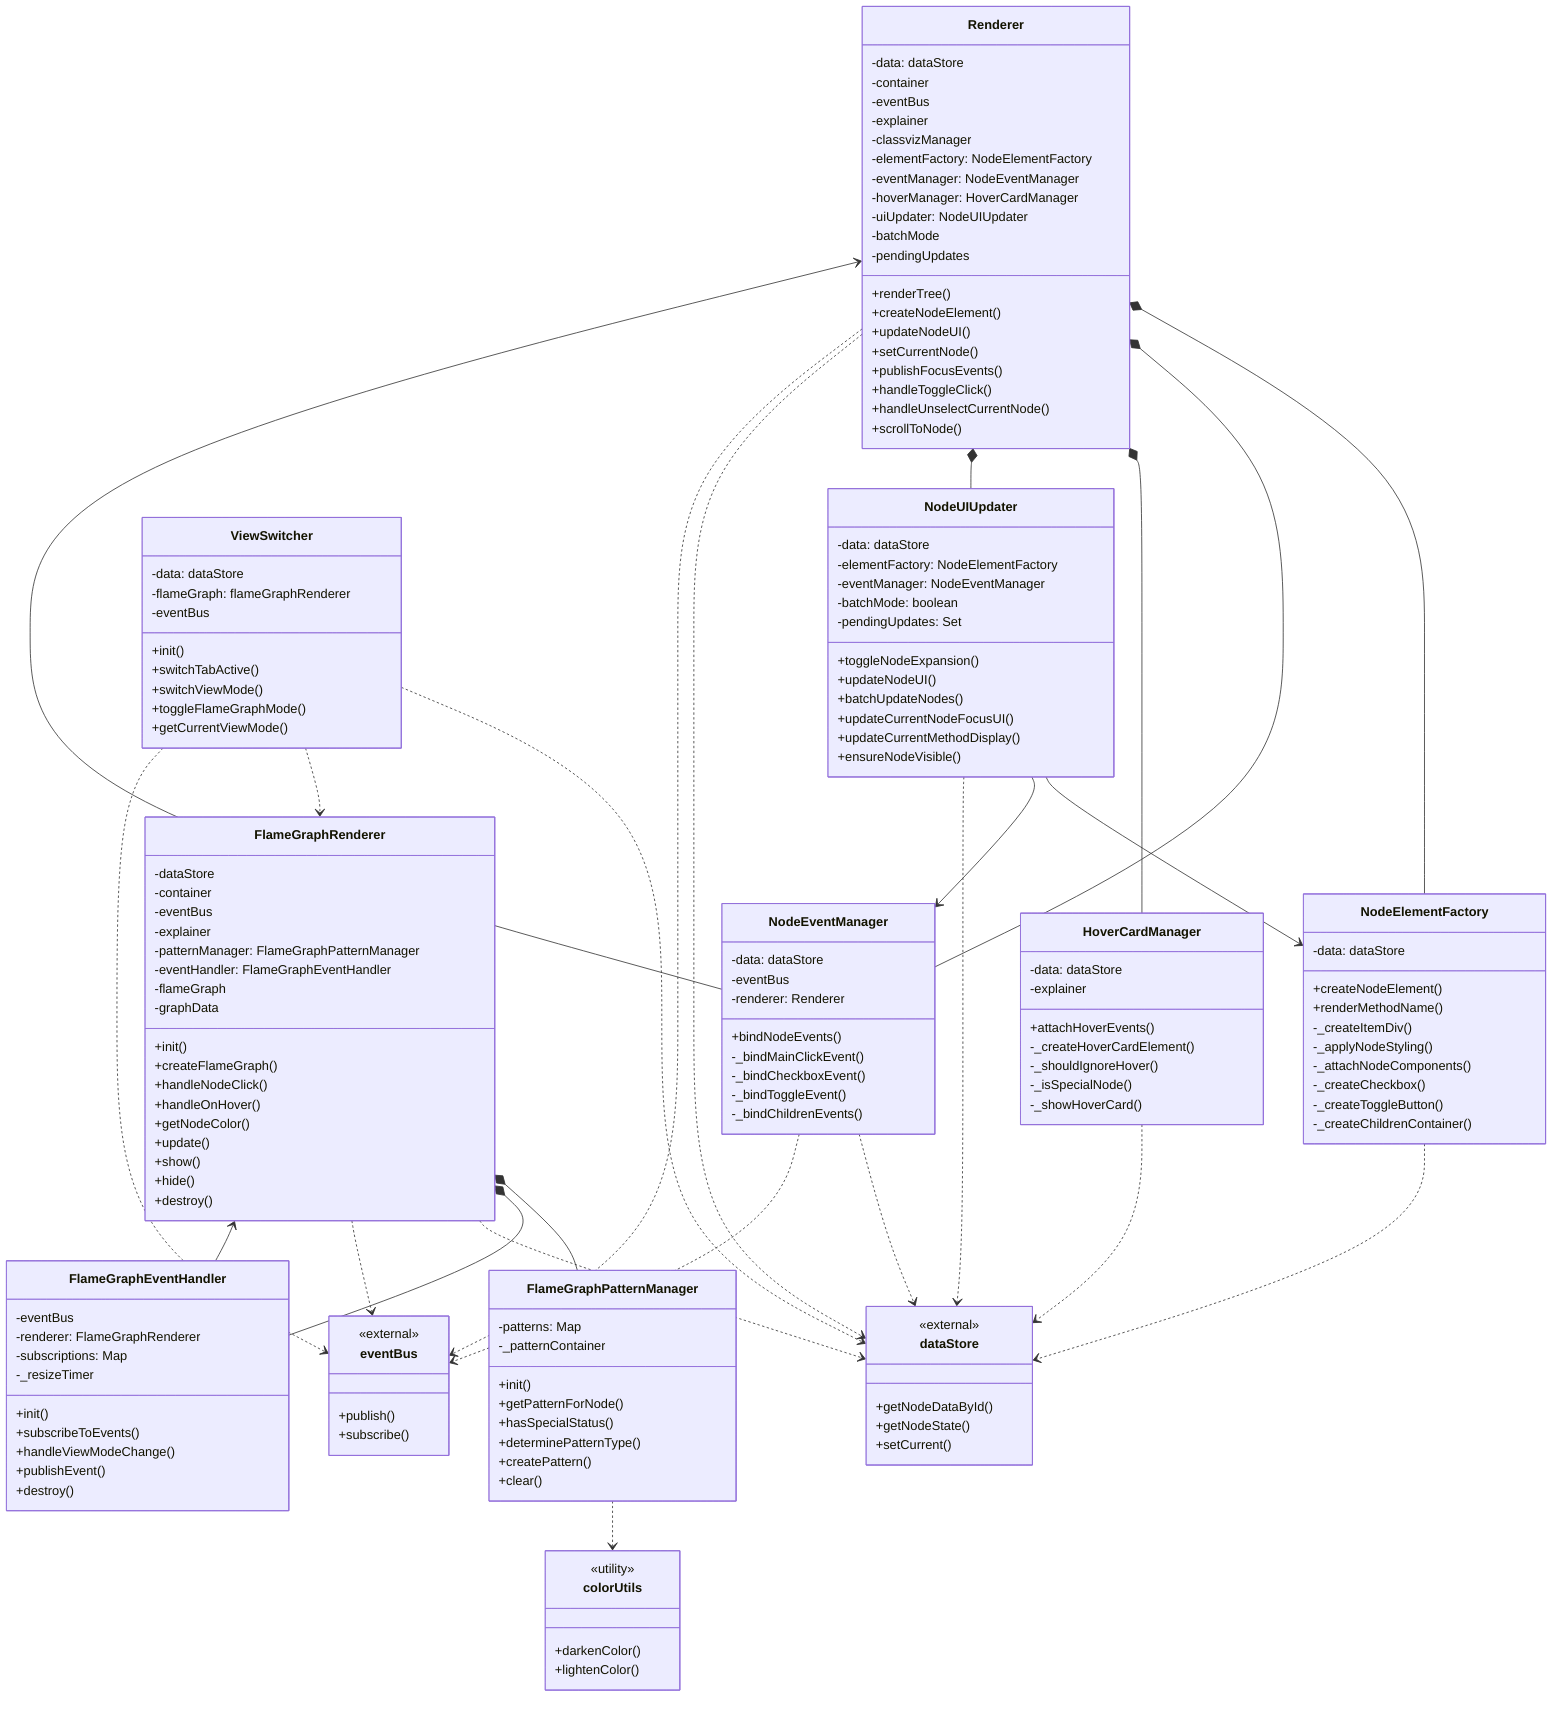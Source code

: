 classDiagram
    class FlameGraphRenderer {
        -dataStore
        -container
        -eventBus
        -explainer
        -patternManager: FlameGraphPatternManager
        -eventHandler: FlameGraphEventHandler
        -flameGraph
        -graphData
        +init()
        +createFlameGraph()
        +handleNodeClick()
        +handleOnHover()
        +getNodeColor()
        +update()
        +show()
        +hide()
        +destroy()
    }

    class FlameGraphPatternManager {
        -patterns: Map
        -_patternContainer
        +init()
        +getPatternForNode()
        +hasSpecialStatus()
        +determinePatternType()
        +createPattern()
        +clear()
    }

    class FlameGraphEventHandler {
        -eventBus
        -renderer: FlameGraphRenderer
        -subscriptions: Map
        -_resizeTimer
        +init()
        +subscribeToEvents()
        +handleViewModeChange()
        +publishEvent()
        +destroy()
    }

    class Renderer {
        -data: dataStore
        -container
        -eventBus
        -explainer
        -classvizManager
        -elementFactory: NodeElementFactory
        -eventManager: NodeEventManager
        -hoverManager: HoverCardManager
        -uiUpdater: NodeUIUpdater
        -batchMode
        -pendingUpdates
        +renderTree()
        +createNodeElement()
        +updateNodeUI()
        +setCurrentNode()
        +publishFocusEvents()
        +handleToggleClick()
        +handleUnselectCurrentNode()
        +scrollToNode()
    }

    class NodeElementFactory {
        -data: dataStore
        +createNodeElement()
        +renderMethodName()
        -_createItemDiv()
        -_applyNodeStyling()
        -_attachNodeComponents()
        -_createCheckbox()
        -_createToggleButton()
        -_createChildrenContainer()
    }

    class NodeEventManager {
        -data: dataStore
        -eventBus
        -renderer: Renderer
        +bindNodeEvents()
        -_bindMainClickEvent()
        -_bindCheckboxEvent()
        -_bindToggleEvent()
        -_bindChildrenEvents()
    }

    class NodeUIUpdater {
        -data: dataStore
        -elementFactory: NodeElementFactory
        -eventManager: NodeEventManager
        -batchMode: boolean
        -pendingUpdates: Set
        +toggleNodeExpansion()
        +updateNodeUI()
        +batchUpdateNodes()
        +updateCurrentNodeFocusUI()
        +updateCurrentMethodDisplay()
        +ensureNodeVisible()
    }

    class HoverCardManager {
        -data: dataStore
        -explainer
        +attachHoverEvents()
        -_createHoverCardElement()
        -_shouldIgnoreHover()
        -_isSpecialNode()
        -_showHoverCard()
    }

    class ViewSwitcher {
        -data: dataStore
        -flameGraph: flameGraphRenderer
        -eventBus
        +init()
        +switchTabActive()
        +switchViewMode()
        +toggleFlameGraphMode()
        +getCurrentViewMode()
    }

    class colorUtils {
        <<utility>>
        +darkenColor()
        +lightenColor()
    }

    class dataStore {
        <<external>>
        +getNodeDataById()
        +getNodeState()
        +setCurrent()
    }

    class eventBus {
        <<external>>
        +publish()
        +subscribe()
    }

    ViewSwitcher ..> dataStore
    ViewSwitcher ..> FlameGraphRenderer
    ViewSwitcher ..> eventBus

    FlameGraphRenderer *-- FlameGraphPatternManager
    FlameGraphRenderer *-- FlameGraphEventHandler
    FlameGraphEventHandler --> FlameGraphRenderer

    Renderer *-- NodeElementFactory
    Renderer *-- NodeEventManager
    Renderer *-- HoverCardManager
    Renderer *-- NodeUIUpdater

    NodeEventManager --> Renderer
    NodeUIUpdater --> NodeElementFactory
    NodeUIUpdater --> NodeEventManager

    FlameGraphRenderer ..> dataStore
    FlameGraphRenderer ..> eventBus
    FlameGraphPatternManager ..> colorUtils

    Renderer ..> dataStore
    Renderer ..> eventBus
    NodeElementFactory ..> dataStore
    NodeEventManager ..> dataStore
    NodeEventManager ..> eventBus
    NodeUIUpdater ..> dataStore
    HoverCardManager ..> dataStore